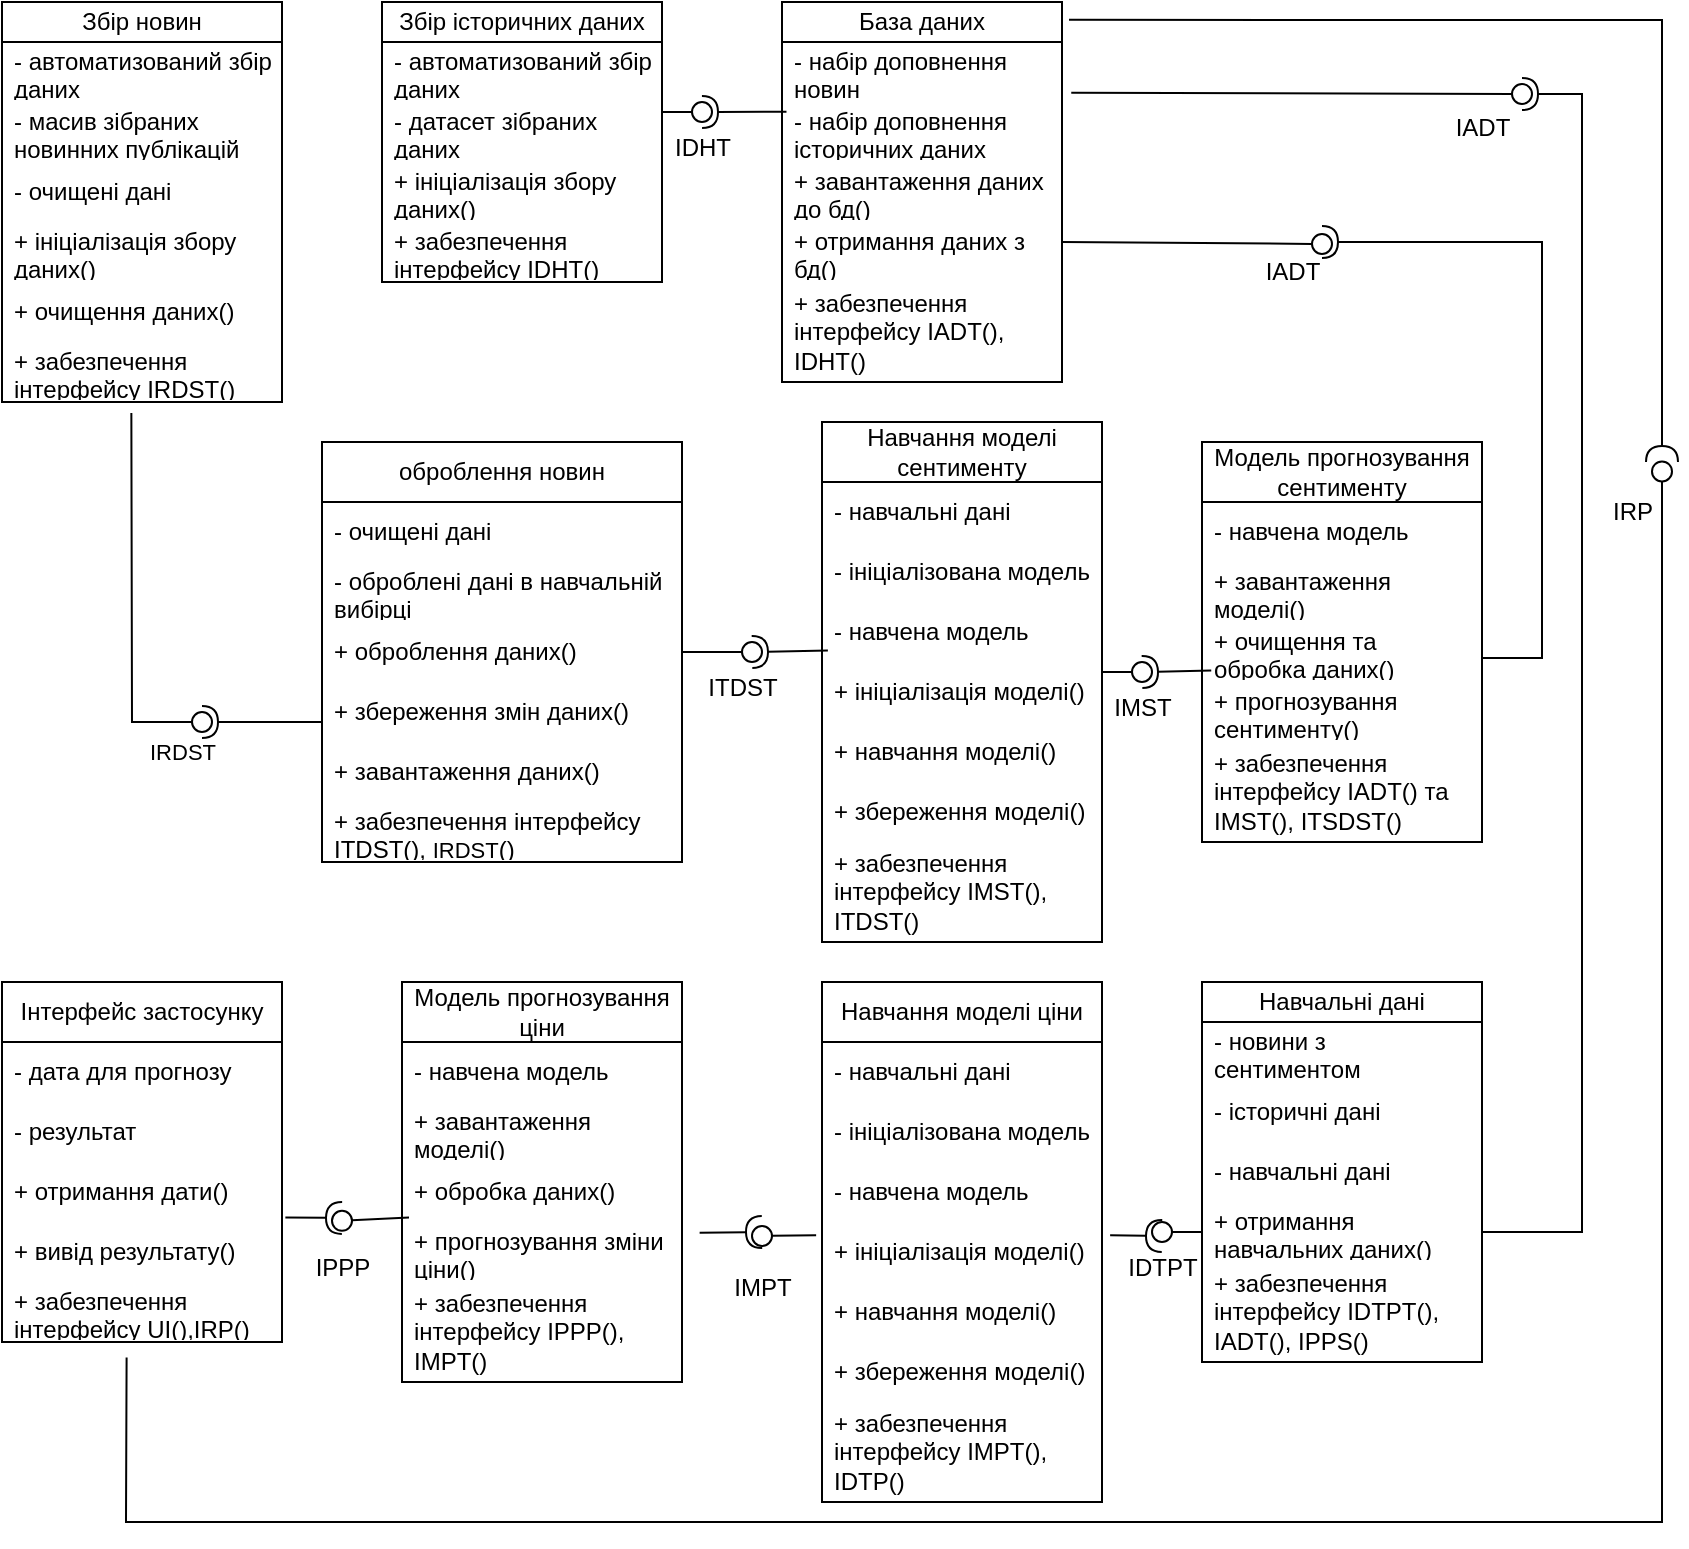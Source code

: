<mxfile version="24.4.4" type="github">
  <diagram name="Page-1" id="M6WX8ptpPhpakJDy2QEp">
    <mxGraphModel dx="1977" dy="740" grid="1" gridSize="10" guides="1" tooltips="1" connect="1" arrows="1" fold="1" page="1" pageScale="1" pageWidth="850" pageHeight="1100" math="0" shadow="0">
      <root>
        <mxCell id="0" />
        <mxCell id="1" parent="0" />
        <mxCell id="2dCvmDyXezsV4eDbVFPW-2" value="Збір новин" style="swimlane;fontStyle=0;childLayout=stackLayout;horizontal=1;startSize=20;horizontalStack=0;resizeParent=1;resizeParentMax=0;resizeLast=0;collapsible=1;marginBottom=0;whiteSpace=wrap;html=1;" parent="1" vertex="1">
          <mxGeometry x="-110" y="240" width="140" height="200" as="geometry">
            <mxRectangle x="60" y="530" width="100" height="30" as="alternateBounds" />
          </mxGeometry>
        </mxCell>
        <mxCell id="2dCvmDyXezsV4eDbVFPW-3" value="- автоматизований збір даних" style="text;strokeColor=none;fillColor=none;align=left;verticalAlign=middle;spacingLeft=4;spacingRight=4;overflow=hidden;points=[[0,0.5],[1,0.5]];portConstraint=eastwest;rotatable=0;whiteSpace=wrap;html=1;" parent="2dCvmDyXezsV4eDbVFPW-2" vertex="1">
          <mxGeometry y="20" width="140" height="30" as="geometry" />
        </mxCell>
        <mxCell id="2dCvmDyXezsV4eDbVFPW-4" value="- масив зібраних новинних публікацій" style="text;strokeColor=none;fillColor=none;align=left;verticalAlign=middle;spacingLeft=4;spacingRight=4;overflow=hidden;points=[[0,0.5],[1,0.5]];portConstraint=eastwest;rotatable=0;whiteSpace=wrap;html=1;" parent="2dCvmDyXezsV4eDbVFPW-2" vertex="1">
          <mxGeometry y="50" width="140" height="30" as="geometry" />
        </mxCell>
        <mxCell id="2dCvmDyXezsV4eDbVFPW-83" value="- очищені дані" style="text;strokeColor=none;fillColor=none;align=left;verticalAlign=middle;spacingLeft=4;spacingRight=4;overflow=hidden;points=[[0,0.5],[1,0.5]];portConstraint=eastwest;rotatable=0;whiteSpace=wrap;html=1;" parent="2dCvmDyXezsV4eDbVFPW-2" vertex="1">
          <mxGeometry y="80" width="140" height="30" as="geometry" />
        </mxCell>
        <mxCell id="2dCvmDyXezsV4eDbVFPW-14" value="+ ініціалізація збору даних()" style="text;strokeColor=none;fillColor=none;align=left;verticalAlign=middle;spacingLeft=4;spacingRight=4;overflow=hidden;points=[[0,0.5],[1,0.5]];portConstraint=eastwest;rotatable=0;whiteSpace=wrap;html=1;" parent="2dCvmDyXezsV4eDbVFPW-2" vertex="1">
          <mxGeometry y="110" width="140" height="30" as="geometry" />
        </mxCell>
        <mxCell id="2dCvmDyXezsV4eDbVFPW-84" value="+ очищення даних()" style="text;strokeColor=none;fillColor=none;align=left;verticalAlign=middle;spacingLeft=4;spacingRight=4;overflow=hidden;points=[[0,0.5],[1,0.5]];portConstraint=eastwest;rotatable=0;whiteSpace=wrap;html=1;" parent="2dCvmDyXezsV4eDbVFPW-2" vertex="1">
          <mxGeometry y="140" width="140" height="30" as="geometry" />
        </mxCell>
        <mxCell id="2dCvmDyXezsV4eDbVFPW-5" value="+ забезпечення інтерфейсу IRDST()" style="text;strokeColor=none;fillColor=none;align=left;verticalAlign=middle;spacingLeft=4;spacingRight=4;overflow=hidden;points=[[0,0.5],[1,0.5]];portConstraint=eastwest;rotatable=0;whiteSpace=wrap;html=1;" parent="2dCvmDyXezsV4eDbVFPW-2" vertex="1">
          <mxGeometry y="170" width="140" height="30" as="geometry" />
        </mxCell>
        <mxCell id="2dCvmDyXezsV4eDbVFPW-15" value="оброблення новин" style="swimlane;fontStyle=0;childLayout=stackLayout;horizontal=1;startSize=30;horizontalStack=0;resizeParent=1;resizeParentMax=0;resizeLast=0;collapsible=1;marginBottom=0;whiteSpace=wrap;html=1;" parent="1" vertex="1">
          <mxGeometry x="50" y="460" width="180" height="210" as="geometry">
            <mxRectangle x="60" y="530" width="100" height="30" as="alternateBounds" />
          </mxGeometry>
        </mxCell>
        <mxCell id="2dCvmDyXezsV4eDbVFPW-17" value="- очищені дані" style="text;strokeColor=none;fillColor=none;align=left;verticalAlign=middle;spacingLeft=4;spacingRight=4;overflow=hidden;points=[[0,0.5],[1,0.5]];portConstraint=eastwest;rotatable=0;whiteSpace=wrap;html=1;" parent="2dCvmDyXezsV4eDbVFPW-15" vertex="1">
          <mxGeometry y="30" width="180" height="30" as="geometry" />
        </mxCell>
        <mxCell id="2dCvmDyXezsV4eDbVFPW-29" value="- оброблені дані в навчальній вибірці" style="text;strokeColor=none;fillColor=none;align=left;verticalAlign=middle;spacingLeft=4;spacingRight=4;overflow=hidden;points=[[0,0.5],[1,0.5]];portConstraint=eastwest;rotatable=0;whiteSpace=wrap;html=1;" parent="2dCvmDyXezsV4eDbVFPW-15" vertex="1">
          <mxGeometry y="60" width="180" height="30" as="geometry" />
        </mxCell>
        <mxCell id="2dCvmDyXezsV4eDbVFPW-30" value="+ оброблення даних()" style="text;strokeColor=none;fillColor=none;align=left;verticalAlign=middle;spacingLeft=4;spacingRight=4;overflow=hidden;points=[[0,0.5],[1,0.5]];portConstraint=eastwest;rotatable=0;whiteSpace=wrap;html=1;" parent="2dCvmDyXezsV4eDbVFPW-15" vertex="1">
          <mxGeometry y="90" width="180" height="30" as="geometry" />
        </mxCell>
        <mxCell id="2dCvmDyXezsV4eDbVFPW-20" value="+ збереження змін даних()" style="text;strokeColor=none;fillColor=none;align=left;verticalAlign=middle;spacingLeft=4;spacingRight=4;overflow=hidden;points=[[0,0.5],[1,0.5]];portConstraint=eastwest;rotatable=0;whiteSpace=wrap;html=1;" parent="2dCvmDyXezsV4eDbVFPW-15" vertex="1">
          <mxGeometry y="120" width="180" height="30" as="geometry" />
        </mxCell>
        <mxCell id="2dCvmDyXezsV4eDbVFPW-19" value="+ завантаження даних()" style="text;strokeColor=none;fillColor=none;align=left;verticalAlign=middle;spacingLeft=4;spacingRight=4;overflow=hidden;points=[[0,0.5],[1,0.5]];portConstraint=eastwest;rotatable=0;whiteSpace=wrap;html=1;" parent="2dCvmDyXezsV4eDbVFPW-15" vertex="1">
          <mxGeometry y="150" width="180" height="30" as="geometry" />
        </mxCell>
        <mxCell id="2dCvmDyXezsV4eDbVFPW-21" value="+ забезпечення інтерфейсу ITDST(),&amp;nbsp;&lt;span style=&quot;font-size: 11px; text-align: center; text-wrap: nowrap; background-color: rgb(255, 255, 255);&quot;&gt;IRDST&lt;/span&gt;()" style="text;strokeColor=none;fillColor=none;align=left;verticalAlign=middle;spacingLeft=4;spacingRight=4;overflow=hidden;points=[[0,0.5],[1,0.5]];portConstraint=eastwest;rotatable=0;whiteSpace=wrap;html=1;" parent="2dCvmDyXezsV4eDbVFPW-15" vertex="1">
          <mxGeometry y="180" width="180" height="30" as="geometry" />
        </mxCell>
        <mxCell id="2dCvmDyXezsV4eDbVFPW-22" value="Навчання моделі сентименту" style="swimlane;fontStyle=0;childLayout=stackLayout;horizontal=1;startSize=30;horizontalStack=0;resizeParent=1;resizeParentMax=0;resizeLast=0;collapsible=1;marginBottom=0;whiteSpace=wrap;html=1;" parent="1" vertex="1">
          <mxGeometry x="300" y="450" width="140" height="260" as="geometry">
            <mxRectangle x="60" y="530" width="100" height="30" as="alternateBounds" />
          </mxGeometry>
        </mxCell>
        <mxCell id="2dCvmDyXezsV4eDbVFPW-31" value="- навчальні дані" style="text;strokeColor=none;fillColor=none;align=left;verticalAlign=middle;spacingLeft=4;spacingRight=4;overflow=hidden;points=[[0,0.5],[1,0.5]];portConstraint=eastwest;rotatable=0;whiteSpace=wrap;html=1;" parent="2dCvmDyXezsV4eDbVFPW-22" vertex="1">
          <mxGeometry y="30" width="140" height="30" as="geometry" />
        </mxCell>
        <mxCell id="2dCvmDyXezsV4eDbVFPW-23" value="- ініціалізована модель" style="text;strokeColor=none;fillColor=none;align=left;verticalAlign=middle;spacingLeft=4;spacingRight=4;overflow=hidden;points=[[0,0.5],[1,0.5]];portConstraint=eastwest;rotatable=0;whiteSpace=wrap;html=1;" parent="2dCvmDyXezsV4eDbVFPW-22" vertex="1">
          <mxGeometry y="60" width="140" height="30" as="geometry" />
        </mxCell>
        <mxCell id="2dCvmDyXezsV4eDbVFPW-24" value="- навчена модель" style="text;strokeColor=none;fillColor=none;align=left;verticalAlign=middle;spacingLeft=4;spacingRight=4;overflow=hidden;points=[[0,0.5],[1,0.5]];portConstraint=eastwest;rotatable=0;whiteSpace=wrap;html=1;" parent="2dCvmDyXezsV4eDbVFPW-22" vertex="1">
          <mxGeometry y="90" width="140" height="30" as="geometry" />
        </mxCell>
        <mxCell id="2dCvmDyXezsV4eDbVFPW-25" value="+ ініціалізація моделі()" style="text;strokeColor=none;fillColor=none;align=left;verticalAlign=middle;spacingLeft=4;spacingRight=4;overflow=hidden;points=[[0,0.5],[1,0.5]];portConstraint=eastwest;rotatable=0;whiteSpace=wrap;html=1;" parent="2dCvmDyXezsV4eDbVFPW-22" vertex="1">
          <mxGeometry y="120" width="140" height="30" as="geometry" />
        </mxCell>
        <mxCell id="2dCvmDyXezsV4eDbVFPW-26" value="+ навчання моделі()" style="text;strokeColor=none;fillColor=none;align=left;verticalAlign=middle;spacingLeft=4;spacingRight=4;overflow=hidden;points=[[0,0.5],[1,0.5]];portConstraint=eastwest;rotatable=0;whiteSpace=wrap;html=1;" parent="2dCvmDyXezsV4eDbVFPW-22" vertex="1">
          <mxGeometry y="150" width="140" height="30" as="geometry" />
        </mxCell>
        <mxCell id="2dCvmDyXezsV4eDbVFPW-27" value="+ збереження моделі()" style="text;strokeColor=none;fillColor=none;align=left;verticalAlign=middle;spacingLeft=4;spacingRight=4;overflow=hidden;points=[[0,0.5],[1,0.5]];portConstraint=eastwest;rotatable=0;whiteSpace=wrap;html=1;" parent="2dCvmDyXezsV4eDbVFPW-22" vertex="1">
          <mxGeometry y="180" width="140" height="30" as="geometry" />
        </mxCell>
        <mxCell id="2dCvmDyXezsV4eDbVFPW-28" value="+ забезпечення інтерфейсу IMST(), ITDST()" style="text;strokeColor=none;fillColor=none;align=left;verticalAlign=middle;spacingLeft=4;spacingRight=4;overflow=hidden;points=[[0,0.5],[1,0.5]];portConstraint=eastwest;rotatable=0;whiteSpace=wrap;html=1;" parent="2dCvmDyXezsV4eDbVFPW-22" vertex="1">
          <mxGeometry y="210" width="140" height="50" as="geometry" />
        </mxCell>
        <mxCell id="2dCvmDyXezsV4eDbVFPW-32" value="Модель прогнозування сентименту" style="swimlane;fontStyle=0;childLayout=stackLayout;horizontal=1;startSize=30;horizontalStack=0;resizeParent=1;resizeParentMax=0;resizeLast=0;collapsible=1;marginBottom=0;whiteSpace=wrap;html=1;" parent="1" vertex="1">
          <mxGeometry x="490" y="460" width="140" height="200" as="geometry">
            <mxRectangle x="60" y="530" width="100" height="30" as="alternateBounds" />
          </mxGeometry>
        </mxCell>
        <mxCell id="2dCvmDyXezsV4eDbVFPW-33" value="- навчена модель" style="text;strokeColor=none;fillColor=none;align=left;verticalAlign=middle;spacingLeft=4;spacingRight=4;overflow=hidden;points=[[0,0.5],[1,0.5]];portConstraint=eastwest;rotatable=0;whiteSpace=wrap;html=1;" parent="2dCvmDyXezsV4eDbVFPW-32" vertex="1">
          <mxGeometry y="30" width="140" height="30" as="geometry" />
        </mxCell>
        <mxCell id="2dCvmDyXezsV4eDbVFPW-36" value="+ завантаження моделі()" style="text;strokeColor=none;fillColor=none;align=left;verticalAlign=middle;spacingLeft=4;spacingRight=4;overflow=hidden;points=[[0,0.5],[1,0.5]];portConstraint=eastwest;rotatable=0;whiteSpace=wrap;html=1;" parent="2dCvmDyXezsV4eDbVFPW-32" vertex="1">
          <mxGeometry y="60" width="140" height="30" as="geometry" />
        </mxCell>
        <mxCell id="2dCvmDyXezsV4eDbVFPW-37" value="+ очищення та обробка даних()" style="text;strokeColor=none;fillColor=none;align=left;verticalAlign=middle;spacingLeft=4;spacingRight=4;overflow=hidden;points=[[0,0.5],[1,0.5]];portConstraint=eastwest;rotatable=0;whiteSpace=wrap;html=1;" parent="2dCvmDyXezsV4eDbVFPW-32" vertex="1">
          <mxGeometry y="90" width="140" height="30" as="geometry" />
        </mxCell>
        <mxCell id="2dCvmDyXezsV4eDbVFPW-38" value="+ прогнозування сентименту()" style="text;strokeColor=none;fillColor=none;align=left;verticalAlign=middle;spacingLeft=4;spacingRight=4;overflow=hidden;points=[[0,0.5],[1,0.5]];portConstraint=eastwest;rotatable=0;whiteSpace=wrap;html=1;" parent="2dCvmDyXezsV4eDbVFPW-32" vertex="1">
          <mxGeometry y="120" width="140" height="30" as="geometry" />
        </mxCell>
        <mxCell id="2dCvmDyXezsV4eDbVFPW-39" value="+ забезпечення інтерфейсу IADT() та IMST(), ITSDST()" style="text;strokeColor=none;fillColor=none;align=left;verticalAlign=middle;spacingLeft=4;spacingRight=4;overflow=hidden;points=[[0,0.5],[1,0.5]];portConstraint=eastwest;rotatable=0;whiteSpace=wrap;html=1;" parent="2dCvmDyXezsV4eDbVFPW-32" vertex="1">
          <mxGeometry y="150" width="140" height="50" as="geometry" />
        </mxCell>
        <mxCell id="2dCvmDyXezsV4eDbVFPW-40" value="Збір історичних даних" style="swimlane;fontStyle=0;childLayout=stackLayout;horizontal=1;startSize=20;horizontalStack=0;resizeParent=1;resizeParentMax=0;resizeLast=0;collapsible=1;marginBottom=0;whiteSpace=wrap;html=1;" parent="1" vertex="1">
          <mxGeometry x="80" y="240" width="140" height="140" as="geometry">
            <mxRectangle x="60" y="530" width="100" height="30" as="alternateBounds" />
          </mxGeometry>
        </mxCell>
        <mxCell id="2dCvmDyXezsV4eDbVFPW-41" value="- автоматизований збір даних" style="text;strokeColor=none;fillColor=none;align=left;verticalAlign=middle;spacingLeft=4;spacingRight=4;overflow=hidden;points=[[0,0.5],[1,0.5]];portConstraint=eastwest;rotatable=0;whiteSpace=wrap;html=1;" parent="2dCvmDyXezsV4eDbVFPW-40" vertex="1">
          <mxGeometry y="20" width="140" height="30" as="geometry" />
        </mxCell>
        <mxCell id="2dCvmDyXezsV4eDbVFPW-42" value="- датасет зібраних даних" style="text;strokeColor=none;fillColor=none;align=left;verticalAlign=middle;spacingLeft=4;spacingRight=4;overflow=hidden;points=[[0,0.5],[1,0.5]];portConstraint=eastwest;rotatable=0;whiteSpace=wrap;html=1;" parent="2dCvmDyXezsV4eDbVFPW-40" vertex="1">
          <mxGeometry y="50" width="140" height="30" as="geometry" />
        </mxCell>
        <mxCell id="2dCvmDyXezsV4eDbVFPW-43" value="+ ініціалізація збору даних()" style="text;strokeColor=none;fillColor=none;align=left;verticalAlign=middle;spacingLeft=4;spacingRight=4;overflow=hidden;points=[[0,0.5],[1,0.5]];portConstraint=eastwest;rotatable=0;whiteSpace=wrap;html=1;" parent="2dCvmDyXezsV4eDbVFPW-40" vertex="1">
          <mxGeometry y="80" width="140" height="30" as="geometry" />
        </mxCell>
        <mxCell id="2dCvmDyXezsV4eDbVFPW-44" value="+ забезпечення інтерфейсу IDHT()" style="text;strokeColor=none;fillColor=none;align=left;verticalAlign=middle;spacingLeft=4;spacingRight=4;overflow=hidden;points=[[0,0.5],[1,0.5]];portConstraint=eastwest;rotatable=0;whiteSpace=wrap;html=1;" parent="2dCvmDyXezsV4eDbVFPW-40" vertex="1">
          <mxGeometry y="110" width="140" height="30" as="geometry" />
        </mxCell>
        <mxCell id="2dCvmDyXezsV4eDbVFPW-46" value="База даних" style="swimlane;fontStyle=0;childLayout=stackLayout;horizontal=1;startSize=20;horizontalStack=0;resizeParent=1;resizeParentMax=0;resizeLast=0;collapsible=1;marginBottom=0;whiteSpace=wrap;html=1;" parent="1" vertex="1">
          <mxGeometry x="280" y="240" width="140" height="190" as="geometry">
            <mxRectangle x="60" y="530" width="100" height="30" as="alternateBounds" />
          </mxGeometry>
        </mxCell>
        <mxCell id="2dCvmDyXezsV4eDbVFPW-47" value="- набір доповнення новин" style="text;strokeColor=none;fillColor=none;align=left;verticalAlign=middle;spacingLeft=4;spacingRight=4;overflow=hidden;points=[[0,0.5],[1,0.5]];portConstraint=eastwest;rotatable=0;whiteSpace=wrap;html=1;" parent="2dCvmDyXezsV4eDbVFPW-46" vertex="1">
          <mxGeometry y="20" width="140" height="30" as="geometry" />
        </mxCell>
        <mxCell id="2dCvmDyXezsV4eDbVFPW-48" value="- набір доповнення історичних даних" style="text;strokeColor=none;fillColor=none;align=left;verticalAlign=middle;spacingLeft=4;spacingRight=4;overflow=hidden;points=[[0,0.5],[1,0.5]];portConstraint=eastwest;rotatable=0;whiteSpace=wrap;html=1;" parent="2dCvmDyXezsV4eDbVFPW-46" vertex="1">
          <mxGeometry y="50" width="140" height="30" as="geometry" />
        </mxCell>
        <mxCell id="2dCvmDyXezsV4eDbVFPW-49" value="+ завантаження даних до бд()" style="text;strokeColor=none;fillColor=none;align=left;verticalAlign=middle;spacingLeft=4;spacingRight=4;overflow=hidden;points=[[0,0.5],[1,0.5]];portConstraint=eastwest;rotatable=0;whiteSpace=wrap;html=1;" parent="2dCvmDyXezsV4eDbVFPW-46" vertex="1">
          <mxGeometry y="80" width="140" height="30" as="geometry" />
        </mxCell>
        <mxCell id="2dCvmDyXezsV4eDbVFPW-51" value="+ отримання даних з бд()" style="text;strokeColor=none;fillColor=none;align=left;verticalAlign=middle;spacingLeft=4;spacingRight=4;overflow=hidden;points=[[0,0.5],[1,0.5]];portConstraint=eastwest;rotatable=0;whiteSpace=wrap;html=1;" parent="2dCvmDyXezsV4eDbVFPW-46" vertex="1">
          <mxGeometry y="110" width="140" height="30" as="geometry" />
        </mxCell>
        <mxCell id="2dCvmDyXezsV4eDbVFPW-50" value="+ забезпечення інтерфейсу IADT(), IDHT()" style="text;strokeColor=none;fillColor=none;align=left;verticalAlign=middle;spacingLeft=4;spacingRight=4;overflow=hidden;points=[[0,0.5],[1,0.5]];portConstraint=eastwest;rotatable=0;whiteSpace=wrap;html=1;" parent="2dCvmDyXezsV4eDbVFPW-46" vertex="1">
          <mxGeometry y="140" width="140" height="50" as="geometry" />
        </mxCell>
        <mxCell id="2dCvmDyXezsV4eDbVFPW-52" value="Навчальні дані" style="swimlane;fontStyle=0;childLayout=stackLayout;horizontal=1;startSize=20;horizontalStack=0;resizeParent=1;resizeParentMax=0;resizeLast=0;collapsible=1;marginBottom=0;whiteSpace=wrap;html=1;" parent="1" vertex="1">
          <mxGeometry x="490" y="730" width="140" height="190" as="geometry">
            <mxRectangle x="60" y="530" width="100" height="30" as="alternateBounds" />
          </mxGeometry>
        </mxCell>
        <mxCell id="2dCvmDyXezsV4eDbVFPW-53" value="- новини з сентиментом" style="text;strokeColor=none;fillColor=none;align=left;verticalAlign=middle;spacingLeft=4;spacingRight=4;overflow=hidden;points=[[0,0.5],[1,0.5]];portConstraint=eastwest;rotatable=0;whiteSpace=wrap;html=1;" parent="2dCvmDyXezsV4eDbVFPW-52" vertex="1">
          <mxGeometry y="20" width="140" height="30" as="geometry" />
        </mxCell>
        <mxCell id="2dCvmDyXezsV4eDbVFPW-54" value="- історичні дані" style="text;strokeColor=none;fillColor=none;align=left;verticalAlign=middle;spacingLeft=4;spacingRight=4;overflow=hidden;points=[[0,0.5],[1,0.5]];portConstraint=eastwest;rotatable=0;whiteSpace=wrap;html=1;" parent="2dCvmDyXezsV4eDbVFPW-52" vertex="1">
          <mxGeometry y="50" width="140" height="30" as="geometry" />
        </mxCell>
        <mxCell id="2dCvmDyXezsV4eDbVFPW-58" value="- навчальні дані" style="text;strokeColor=none;fillColor=none;align=left;verticalAlign=middle;spacingLeft=4;spacingRight=4;overflow=hidden;points=[[0,0.5],[1,0.5]];portConstraint=eastwest;rotatable=0;whiteSpace=wrap;html=1;" parent="2dCvmDyXezsV4eDbVFPW-52" vertex="1">
          <mxGeometry y="80" width="140" height="30" as="geometry" />
        </mxCell>
        <mxCell id="2dCvmDyXezsV4eDbVFPW-55" value="+ отримання навчальних даних()" style="text;strokeColor=none;fillColor=none;align=left;verticalAlign=middle;spacingLeft=4;spacingRight=4;overflow=hidden;points=[[0,0.5],[1,0.5]];portConstraint=eastwest;rotatable=0;whiteSpace=wrap;html=1;" parent="2dCvmDyXezsV4eDbVFPW-52" vertex="1">
          <mxGeometry y="110" width="140" height="30" as="geometry" />
        </mxCell>
        <mxCell id="2dCvmDyXezsV4eDbVFPW-57" value="+ забезпечення інтерфейсу IDTPT(), IADT(), IPPS()" style="text;strokeColor=none;fillColor=none;align=left;verticalAlign=middle;spacingLeft=4;spacingRight=4;overflow=hidden;points=[[0,0.5],[1,0.5]];portConstraint=eastwest;rotatable=0;whiteSpace=wrap;html=1;" parent="2dCvmDyXezsV4eDbVFPW-52" vertex="1">
          <mxGeometry y="140" width="140" height="50" as="geometry" />
        </mxCell>
        <mxCell id="2dCvmDyXezsV4eDbVFPW-59" value="Навчання моделі ціни" style="swimlane;fontStyle=0;childLayout=stackLayout;horizontal=1;startSize=30;horizontalStack=0;resizeParent=1;resizeParentMax=0;resizeLast=0;collapsible=1;marginBottom=0;whiteSpace=wrap;html=1;" parent="1" vertex="1">
          <mxGeometry x="300" y="730" width="140" height="260" as="geometry">
            <mxRectangle x="60" y="530" width="100" height="30" as="alternateBounds" />
          </mxGeometry>
        </mxCell>
        <mxCell id="2dCvmDyXezsV4eDbVFPW-60" value="- навчальні дані" style="text;strokeColor=none;fillColor=none;align=left;verticalAlign=middle;spacingLeft=4;spacingRight=4;overflow=hidden;points=[[0,0.5],[1,0.5]];portConstraint=eastwest;rotatable=0;whiteSpace=wrap;html=1;" parent="2dCvmDyXezsV4eDbVFPW-59" vertex="1">
          <mxGeometry y="30" width="140" height="30" as="geometry" />
        </mxCell>
        <mxCell id="2dCvmDyXezsV4eDbVFPW-61" value="- ініціалізована модель" style="text;strokeColor=none;fillColor=none;align=left;verticalAlign=middle;spacingLeft=4;spacingRight=4;overflow=hidden;points=[[0,0.5],[1,0.5]];portConstraint=eastwest;rotatable=0;whiteSpace=wrap;html=1;" parent="2dCvmDyXezsV4eDbVFPW-59" vertex="1">
          <mxGeometry y="60" width="140" height="30" as="geometry" />
        </mxCell>
        <mxCell id="2dCvmDyXezsV4eDbVFPW-62" value="- навчена модель" style="text;strokeColor=none;fillColor=none;align=left;verticalAlign=middle;spacingLeft=4;spacingRight=4;overflow=hidden;points=[[0,0.5],[1,0.5]];portConstraint=eastwest;rotatable=0;whiteSpace=wrap;html=1;" parent="2dCvmDyXezsV4eDbVFPW-59" vertex="1">
          <mxGeometry y="90" width="140" height="30" as="geometry" />
        </mxCell>
        <mxCell id="2dCvmDyXezsV4eDbVFPW-63" value="+ ініціалізація моделі()" style="text;strokeColor=none;fillColor=none;align=left;verticalAlign=middle;spacingLeft=4;spacingRight=4;overflow=hidden;points=[[0,0.5],[1,0.5]];portConstraint=eastwest;rotatable=0;whiteSpace=wrap;html=1;" parent="2dCvmDyXezsV4eDbVFPW-59" vertex="1">
          <mxGeometry y="120" width="140" height="30" as="geometry" />
        </mxCell>
        <mxCell id="2dCvmDyXezsV4eDbVFPW-64" value="+ навчання моделі()" style="text;strokeColor=none;fillColor=none;align=left;verticalAlign=middle;spacingLeft=4;spacingRight=4;overflow=hidden;points=[[0,0.5],[1,0.5]];portConstraint=eastwest;rotatable=0;whiteSpace=wrap;html=1;" parent="2dCvmDyXezsV4eDbVFPW-59" vertex="1">
          <mxGeometry y="150" width="140" height="30" as="geometry" />
        </mxCell>
        <mxCell id="2dCvmDyXezsV4eDbVFPW-65" value="+ збереження моделі()" style="text;strokeColor=none;fillColor=none;align=left;verticalAlign=middle;spacingLeft=4;spacingRight=4;overflow=hidden;points=[[0,0.5],[1,0.5]];portConstraint=eastwest;rotatable=0;whiteSpace=wrap;html=1;" parent="2dCvmDyXezsV4eDbVFPW-59" vertex="1">
          <mxGeometry y="180" width="140" height="30" as="geometry" />
        </mxCell>
        <mxCell id="2dCvmDyXezsV4eDbVFPW-66" value="+ забезпечення інтерфейсу IMPT(), IDTP()" style="text;strokeColor=none;fillColor=none;align=left;verticalAlign=middle;spacingLeft=4;spacingRight=4;overflow=hidden;points=[[0,0.5],[1,0.5]];portConstraint=eastwest;rotatable=0;whiteSpace=wrap;html=1;" parent="2dCvmDyXezsV4eDbVFPW-59" vertex="1">
          <mxGeometry y="210" width="140" height="50" as="geometry" />
        </mxCell>
        <mxCell id="2dCvmDyXezsV4eDbVFPW-67" value="Модель прогнозування ціни" style="swimlane;fontStyle=0;childLayout=stackLayout;horizontal=1;startSize=30;horizontalStack=0;resizeParent=1;resizeParentMax=0;resizeLast=0;collapsible=1;marginBottom=0;whiteSpace=wrap;html=1;" parent="1" vertex="1">
          <mxGeometry x="90" y="730" width="140" height="200" as="geometry">
            <mxRectangle x="60" y="530" width="100" height="30" as="alternateBounds" />
          </mxGeometry>
        </mxCell>
        <mxCell id="2dCvmDyXezsV4eDbVFPW-68" value="- навчена модель" style="text;strokeColor=none;fillColor=none;align=left;verticalAlign=middle;spacingLeft=4;spacingRight=4;overflow=hidden;points=[[0,0.5],[1,0.5]];portConstraint=eastwest;rotatable=0;whiteSpace=wrap;html=1;" parent="2dCvmDyXezsV4eDbVFPW-67" vertex="1">
          <mxGeometry y="30" width="140" height="30" as="geometry" />
        </mxCell>
        <mxCell id="2dCvmDyXezsV4eDbVFPW-71" value="+ завантаження моделі()" style="text;strokeColor=none;fillColor=none;align=left;verticalAlign=middle;spacingLeft=4;spacingRight=4;overflow=hidden;points=[[0,0.5],[1,0.5]];portConstraint=eastwest;rotatable=0;whiteSpace=wrap;html=1;" parent="2dCvmDyXezsV4eDbVFPW-67" vertex="1">
          <mxGeometry y="60" width="140" height="30" as="geometry" />
        </mxCell>
        <mxCell id="2dCvmDyXezsV4eDbVFPW-72" value="+ обробка даних()" style="text;strokeColor=none;fillColor=none;align=left;verticalAlign=middle;spacingLeft=4;spacingRight=4;overflow=hidden;points=[[0,0.5],[1,0.5]];portConstraint=eastwest;rotatable=0;whiteSpace=wrap;html=1;" parent="2dCvmDyXezsV4eDbVFPW-67" vertex="1">
          <mxGeometry y="90" width="140" height="30" as="geometry" />
        </mxCell>
        <mxCell id="2dCvmDyXezsV4eDbVFPW-73" value="+ прогнозування зміни ціни()" style="text;strokeColor=none;fillColor=none;align=left;verticalAlign=middle;spacingLeft=4;spacingRight=4;overflow=hidden;points=[[0,0.5],[1,0.5]];portConstraint=eastwest;rotatable=0;whiteSpace=wrap;html=1;" parent="2dCvmDyXezsV4eDbVFPW-67" vertex="1">
          <mxGeometry y="120" width="140" height="30" as="geometry" />
        </mxCell>
        <mxCell id="2dCvmDyXezsV4eDbVFPW-74" value="+ забезпечення інтерфейсу IPPP(), IMPT()" style="text;strokeColor=none;fillColor=none;align=left;verticalAlign=middle;spacingLeft=4;spacingRight=4;overflow=hidden;points=[[0,0.5],[1,0.5]];portConstraint=eastwest;rotatable=0;whiteSpace=wrap;html=1;" parent="2dCvmDyXezsV4eDbVFPW-67" vertex="1">
          <mxGeometry y="150" width="140" height="50" as="geometry" />
        </mxCell>
        <mxCell id="2dCvmDyXezsV4eDbVFPW-75" value="Інтерфейс застосунку" style="swimlane;fontStyle=0;childLayout=stackLayout;horizontal=1;startSize=30;horizontalStack=0;resizeParent=1;resizeParentMax=0;resizeLast=0;collapsible=1;marginBottom=0;whiteSpace=wrap;html=1;" parent="1" vertex="1">
          <mxGeometry x="-110" y="730" width="140" height="180" as="geometry">
            <mxRectangle x="60" y="530" width="100" height="30" as="alternateBounds" />
          </mxGeometry>
        </mxCell>
        <mxCell id="2dCvmDyXezsV4eDbVFPW-76" value="- дата для прогнозу" style="text;strokeColor=none;fillColor=none;align=left;verticalAlign=middle;spacingLeft=4;spacingRight=4;overflow=hidden;points=[[0,0.5],[1,0.5]];portConstraint=eastwest;rotatable=0;whiteSpace=wrap;html=1;" parent="2dCvmDyXezsV4eDbVFPW-75" vertex="1">
          <mxGeometry y="30" width="140" height="30" as="geometry" />
        </mxCell>
        <mxCell id="2dCvmDyXezsV4eDbVFPW-77" value="- результат" style="text;strokeColor=none;fillColor=none;align=left;verticalAlign=middle;spacingLeft=4;spacingRight=4;overflow=hidden;points=[[0,0.5],[1,0.5]];portConstraint=eastwest;rotatable=0;whiteSpace=wrap;html=1;" parent="2dCvmDyXezsV4eDbVFPW-75" vertex="1">
          <mxGeometry y="60" width="140" height="30" as="geometry" />
        </mxCell>
        <mxCell id="2dCvmDyXezsV4eDbVFPW-79" value="+ отримання дати()" style="text;strokeColor=none;fillColor=none;align=left;verticalAlign=middle;spacingLeft=4;spacingRight=4;overflow=hidden;points=[[0,0.5],[1,0.5]];portConstraint=eastwest;rotatable=0;whiteSpace=wrap;html=1;" parent="2dCvmDyXezsV4eDbVFPW-75" vertex="1">
          <mxGeometry y="90" width="140" height="30" as="geometry" />
        </mxCell>
        <mxCell id="2dCvmDyXezsV4eDbVFPW-80" value="+ вивід результату()" style="text;strokeColor=none;fillColor=none;align=left;verticalAlign=middle;spacingLeft=4;spacingRight=4;overflow=hidden;points=[[0,0.5],[1,0.5]];portConstraint=eastwest;rotatable=0;whiteSpace=wrap;html=1;" parent="2dCvmDyXezsV4eDbVFPW-75" vertex="1">
          <mxGeometry y="120" width="140" height="30" as="geometry" />
        </mxCell>
        <mxCell id="2dCvmDyXezsV4eDbVFPW-82" value="+ забезпечення інтерфейсу UI(),IRP()" style="text;strokeColor=none;fillColor=none;align=left;verticalAlign=middle;spacingLeft=4;spacingRight=4;overflow=hidden;points=[[0,0.5],[1,0.5]];portConstraint=eastwest;rotatable=0;whiteSpace=wrap;html=1;" parent="2dCvmDyXezsV4eDbVFPW-75" vertex="1">
          <mxGeometry y="150" width="140" height="30" as="geometry" />
        </mxCell>
        <mxCell id="2dCvmDyXezsV4eDbVFPW-94" value="" style="rounded=0;orthogonalLoop=1;jettySize=auto;html=1;endArrow=halfCircle;endFill=0;endSize=6;strokeWidth=1;sketch=0;exitX=-0.002;exitY=-0.333;exitDx=0;exitDy=0;exitPerimeter=0;" parent="1" source="2dCvmDyXezsV4eDbVFPW-19" edge="1">
          <mxGeometry relative="1" as="geometry">
            <mxPoint x="170" y="406" as="sourcePoint" />
            <mxPoint x="-10" y="600" as="targetPoint" />
          </mxGeometry>
        </mxCell>
        <mxCell id="2dCvmDyXezsV4eDbVFPW-95" value="" style="rounded=0;orthogonalLoop=1;jettySize=auto;html=1;endArrow=oval;endFill=0;sketch=0;sourcePerimeterSpacing=0;targetPerimeterSpacing=0;endSize=10;exitX=0.462;exitY=1.185;exitDx=0;exitDy=0;exitPerimeter=0;" parent="1" edge="1" source="2dCvmDyXezsV4eDbVFPW-5">
          <mxGeometry relative="1" as="geometry">
            <mxPoint x="40" y="406" as="sourcePoint" />
            <mxPoint x="-10" y="600" as="targetPoint" />
            <Array as="points">
              <mxPoint x="-45" y="600" />
            </Array>
          </mxGeometry>
        </mxCell>
        <mxCell id="2dCvmDyXezsV4eDbVFPW-135" value="IRDST" style="edgeLabel;html=1;align=center;verticalAlign=middle;resizable=0;points=[];" parent="2dCvmDyXezsV4eDbVFPW-95" vertex="1" connectable="0">
          <mxGeometry x="0.71" y="-10" relative="1" as="geometry">
            <mxPoint x="17" y="5" as="offset" />
          </mxGeometry>
        </mxCell>
        <mxCell id="2dCvmDyXezsV4eDbVFPW-96" value="" style="ellipse;whiteSpace=wrap;html=1;align=center;aspect=fixed;fillColor=none;strokeColor=none;resizable=0;perimeter=centerPerimeter;rotatable=0;allowArrows=0;points=[];outlineConnect=1;" parent="1" vertex="1">
          <mxGeometry x="145" y="401" width="10" height="10" as="geometry" />
        </mxCell>
        <mxCell id="2dCvmDyXezsV4eDbVFPW-106" value="" style="rounded=0;orthogonalLoop=1;jettySize=auto;html=1;endArrow=halfCircle;endFill=0;endSize=6;strokeWidth=1;sketch=0;exitX=0.016;exitY=0.161;exitDx=0;exitDy=0;exitPerimeter=0;" parent="1" source="2dCvmDyXezsV4eDbVFPW-48" target="2dCvmDyXezsV4eDbVFPW-108" edge="1">
          <mxGeometry relative="1" as="geometry">
            <mxPoint x="260" y="295" as="sourcePoint" />
          </mxGeometry>
        </mxCell>
        <mxCell id="2dCvmDyXezsV4eDbVFPW-107" value="" style="rounded=0;orthogonalLoop=1;jettySize=auto;html=1;endArrow=oval;endFill=0;sketch=0;sourcePerimeterSpacing=0;targetPerimeterSpacing=0;endSize=10;" parent="1" target="2dCvmDyXezsV4eDbVFPW-108" edge="1">
          <mxGeometry relative="1" as="geometry">
            <mxPoint x="220" y="295" as="sourcePoint" />
          </mxGeometry>
        </mxCell>
        <mxCell id="2dCvmDyXezsV4eDbVFPW-108" value="" style="ellipse;whiteSpace=wrap;html=1;align=center;aspect=fixed;fillColor=none;strokeColor=none;resizable=0;perimeter=centerPerimeter;rotatable=0;allowArrows=0;points=[];outlineConnect=1;" parent="1" vertex="1">
          <mxGeometry x="235" y="290" width="10" height="10" as="geometry" />
        </mxCell>
        <mxCell id="2dCvmDyXezsV4eDbVFPW-114" value="" style="ellipse;whiteSpace=wrap;html=1;align=center;aspect=fixed;fillColor=none;strokeColor=none;resizable=0;perimeter=centerPerimeter;rotatable=0;allowArrows=0;points=[];outlineConnect=1;" parent="1" vertex="1">
          <mxGeometry x="495" y="360" width="10" height="10" as="geometry" />
        </mxCell>
        <mxCell id="2dCvmDyXezsV4eDbVFPW-115" value="" style="rounded=0;orthogonalLoop=1;jettySize=auto;html=1;endArrow=halfCircle;endFill=0;endSize=6;strokeWidth=1;sketch=0;exitX=1;exitY=0.5;exitDx=0;exitDy=0;" parent="1" source="2dCvmDyXezsV4eDbVFPW-55" target="2dCvmDyXezsV4eDbVFPW-117" edge="1">
          <mxGeometry relative="1" as="geometry">
            <mxPoint x="680" y="870" as="sourcePoint" />
            <Array as="points">
              <mxPoint x="680" y="855" />
              <mxPoint x="680" y="286" />
            </Array>
          </mxGeometry>
        </mxCell>
        <mxCell id="2dCvmDyXezsV4eDbVFPW-116" value="" style="rounded=0;orthogonalLoop=1;jettySize=auto;html=1;endArrow=oval;endFill=0;sketch=0;sourcePerimeterSpacing=0;targetPerimeterSpacing=0;endSize=10;exitX=1.033;exitY=-0.153;exitDx=0;exitDy=0;exitPerimeter=0;" parent="1" source="2dCvmDyXezsV4eDbVFPW-48" target="2dCvmDyXezsV4eDbVFPW-117" edge="1">
          <mxGeometry relative="1" as="geometry">
            <mxPoint x="630" y="286" as="sourcePoint" />
          </mxGeometry>
        </mxCell>
        <mxCell id="2dCvmDyXezsV4eDbVFPW-117" value="" style="ellipse;whiteSpace=wrap;html=1;align=center;aspect=fixed;fillColor=none;strokeColor=none;resizable=0;perimeter=centerPerimeter;rotatable=0;allowArrows=0;points=[];outlineConnect=1;" parent="1" vertex="1">
          <mxGeometry x="645" y="281" width="10" height="10" as="geometry" />
        </mxCell>
        <mxCell id="2dCvmDyXezsV4eDbVFPW-120" value="" style="ellipse;whiteSpace=wrap;html=1;align=center;aspect=fixed;fillColor=none;strokeColor=none;resizable=0;perimeter=centerPerimeter;rotatable=0;allowArrows=0;points=[];outlineConnect=1;" parent="1" vertex="1">
          <mxGeometry x="235" y="431" width="10" height="10" as="geometry" />
        </mxCell>
        <mxCell id="2dCvmDyXezsV4eDbVFPW-121" value="" style="rounded=0;orthogonalLoop=1;jettySize=auto;html=1;endArrow=halfCircle;endFill=0;endSize=6;strokeWidth=1;sketch=0;exitX=0.021;exitY=-0.192;exitDx=0;exitDy=0;exitPerimeter=0;" parent="1" source="2dCvmDyXezsV4eDbVFPW-25" target="2dCvmDyXezsV4eDbVFPW-123" edge="1">
          <mxGeometry relative="1" as="geometry">
            <mxPoint x="285" y="565" as="sourcePoint" />
          </mxGeometry>
        </mxCell>
        <mxCell id="2dCvmDyXezsV4eDbVFPW-122" value="" style="rounded=0;orthogonalLoop=1;jettySize=auto;html=1;endArrow=oval;endFill=0;sketch=0;sourcePerimeterSpacing=0;targetPerimeterSpacing=0;endSize=10;exitX=1;exitY=0.5;exitDx=0;exitDy=0;" parent="1" source="2dCvmDyXezsV4eDbVFPW-15" target="2dCvmDyXezsV4eDbVFPW-123" edge="1">
          <mxGeometry relative="1" as="geometry">
            <mxPoint x="245" y="565" as="sourcePoint" />
          </mxGeometry>
        </mxCell>
        <mxCell id="2dCvmDyXezsV4eDbVFPW-123" value="" style="ellipse;whiteSpace=wrap;html=1;align=center;aspect=fixed;fillColor=none;strokeColor=none;resizable=0;perimeter=centerPerimeter;rotatable=0;allowArrows=0;points=[];outlineConnect=1;" parent="1" vertex="1">
          <mxGeometry x="260" y="560" width="10" height="10" as="geometry" />
        </mxCell>
        <mxCell id="2dCvmDyXezsV4eDbVFPW-124" value="" style="rounded=0;orthogonalLoop=1;jettySize=auto;html=1;endArrow=halfCircle;endFill=0;endSize=6;strokeWidth=1;sketch=0;exitX=0.033;exitY=-0.192;exitDx=0;exitDy=0;exitPerimeter=0;" parent="1" source="2dCvmDyXezsV4eDbVFPW-38" target="2dCvmDyXezsV4eDbVFPW-126" edge="1">
          <mxGeometry relative="1" as="geometry">
            <mxPoint x="480" y="575" as="sourcePoint" />
          </mxGeometry>
        </mxCell>
        <mxCell id="2dCvmDyXezsV4eDbVFPW-125" value="" style="rounded=0;orthogonalLoop=1;jettySize=auto;html=1;endArrow=oval;endFill=0;sketch=0;sourcePerimeterSpacing=0;targetPerimeterSpacing=0;endSize=10;" parent="1" target="2dCvmDyXezsV4eDbVFPW-126" edge="1">
          <mxGeometry relative="1" as="geometry">
            <mxPoint x="440" y="575" as="sourcePoint" />
          </mxGeometry>
        </mxCell>
        <mxCell id="2dCvmDyXezsV4eDbVFPW-126" value="" style="ellipse;whiteSpace=wrap;html=1;align=center;aspect=fixed;fillColor=none;strokeColor=none;resizable=0;perimeter=centerPerimeter;rotatable=0;allowArrows=0;points=[];outlineConnect=1;" parent="1" vertex="1">
          <mxGeometry x="455" y="570" width="10" height="10" as="geometry" />
        </mxCell>
        <mxCell id="2dCvmDyXezsV4eDbVFPW-127" value="" style="rounded=0;orthogonalLoop=1;jettySize=auto;html=1;endArrow=halfCircle;endFill=0;endSize=6;strokeWidth=1;sketch=0;exitX=1.063;exitY=0.18;exitDx=0;exitDy=0;exitPerimeter=0;" parent="1" source="2dCvmDyXezsV4eDbVFPW-73" edge="1">
          <mxGeometry relative="1" as="geometry">
            <mxPoint x="70" y="975" as="sourcePoint" />
            <mxPoint x="270" y="855" as="targetPoint" />
          </mxGeometry>
        </mxCell>
        <mxCell id="2dCvmDyXezsV4eDbVFPW-128" value="" style="rounded=0;orthogonalLoop=1;jettySize=auto;html=1;endArrow=oval;endFill=0;sketch=0;sourcePerimeterSpacing=0;targetPerimeterSpacing=0;endSize=10;exitX=0.025;exitY=0.925;exitDx=0;exitDy=0;exitPerimeter=0;" parent="1" source="2dCvmDyXezsV4eDbVFPW-72" edge="1">
          <mxGeometry relative="1" as="geometry">
            <mxPoint x="80" y="849.41" as="sourcePoint" />
            <mxPoint x="60" y="849.41" as="targetPoint" />
          </mxGeometry>
        </mxCell>
        <mxCell id="2dCvmDyXezsV4eDbVFPW-129" value="" style="ellipse;whiteSpace=wrap;html=1;align=center;aspect=fixed;fillColor=none;strokeColor=none;resizable=0;perimeter=centerPerimeter;rotatable=0;allowArrows=0;points=[];outlineConnect=1;" parent="1" vertex="1">
          <mxGeometry x="45" y="970" width="10" height="10" as="geometry" />
        </mxCell>
        <mxCell id="2dCvmDyXezsV4eDbVFPW-131" value="" style="rounded=0;orthogonalLoop=1;jettySize=auto;html=1;endArrow=halfCircle;endFill=0;endSize=6;strokeWidth=1;sketch=0;exitX=1.012;exitY=-0.075;exitDx=0;exitDy=0;exitPerimeter=0;" parent="1" source="2dCvmDyXezsV4eDbVFPW-80" edge="1">
          <mxGeometry relative="1" as="geometry">
            <mxPoint x="50" y="870" as="sourcePoint" />
            <mxPoint x="60" y="848" as="targetPoint" />
            <Array as="points" />
          </mxGeometry>
        </mxCell>
        <mxCell id="2dCvmDyXezsV4eDbVFPW-132" value="" style="rounded=0;orthogonalLoop=1;jettySize=auto;html=1;endArrow=oval;endFill=0;sketch=0;sourcePerimeterSpacing=0;targetPerimeterSpacing=0;endSize=10;exitX=-0.021;exitY=1.22;exitDx=0;exitDy=0;exitPerimeter=0;" parent="1" source="2dCvmDyXezsV4eDbVFPW-62" edge="1">
          <mxGeometry relative="1" as="geometry">
            <mxPoint x="104" y="858" as="sourcePoint" />
            <mxPoint x="270" y="857" as="targetPoint" />
          </mxGeometry>
        </mxCell>
        <mxCell id="2dCvmDyXezsV4eDbVFPW-133" value="" style="rounded=0;orthogonalLoop=1;jettySize=auto;html=1;endArrow=oval;endFill=0;sketch=0;sourcePerimeterSpacing=0;targetPerimeterSpacing=0;endSize=10;exitX=0;exitY=0.5;exitDx=0;exitDy=0;" parent="1" source="2dCvmDyXezsV4eDbVFPW-55" edge="1">
          <mxGeometry relative="1" as="geometry">
            <mxPoint x="307" y="867" as="sourcePoint" />
            <mxPoint x="470" y="855" as="targetPoint" />
          </mxGeometry>
        </mxCell>
        <mxCell id="2dCvmDyXezsV4eDbVFPW-134" value="" style="rounded=0;orthogonalLoop=1;jettySize=auto;html=1;endArrow=halfCircle;endFill=0;endSize=6;strokeWidth=1;sketch=0;exitX=1.029;exitY=0.22;exitDx=0;exitDy=0;exitPerimeter=0;" parent="1" source="2dCvmDyXezsV4eDbVFPW-63" edge="1">
          <mxGeometry relative="1" as="geometry">
            <mxPoint x="440" y="850" as="sourcePoint" />
            <mxPoint x="470" y="857" as="targetPoint" />
          </mxGeometry>
        </mxCell>
        <mxCell id="2dCvmDyXezsV4eDbVFPW-136" value="IDHT" style="text;html=1;align=center;verticalAlign=middle;resizable=0;points=[];autosize=1;strokeColor=none;fillColor=none;" parent="1" vertex="1">
          <mxGeometry x="215" y="298" width="50" height="30" as="geometry" />
        </mxCell>
        <mxCell id="2dCvmDyXezsV4eDbVFPW-139" value="IADT" style="text;html=1;align=center;verticalAlign=middle;resizable=0;points=[];autosize=1;strokeColor=none;fillColor=none;" parent="1" vertex="1">
          <mxGeometry x="605" y="288" width="50" height="30" as="geometry" />
        </mxCell>
        <mxCell id="2dCvmDyXezsV4eDbVFPW-140" value="ITDST" style="text;html=1;align=center;verticalAlign=middle;resizable=0;points=[];autosize=1;strokeColor=none;fillColor=none;" parent="1" vertex="1">
          <mxGeometry x="230" y="568" width="60" height="30" as="geometry" />
        </mxCell>
        <mxCell id="2dCvmDyXezsV4eDbVFPW-141" value="IMST" style="text;html=1;align=center;verticalAlign=middle;resizable=0;points=[];autosize=1;strokeColor=none;fillColor=none;" parent="1" vertex="1">
          <mxGeometry x="435" y="578" width="50" height="30" as="geometry" />
        </mxCell>
        <mxCell id="2dCvmDyXezsV4eDbVFPW-144" value="" style="ellipse;whiteSpace=wrap;html=1;align=center;aspect=fixed;fillColor=none;strokeColor=none;resizable=0;perimeter=centerPerimeter;rotatable=0;allowArrows=0;points=[];outlineConnect=1;" parent="1" vertex="1">
          <mxGeometry x="265" y="710" width="10" height="10" as="geometry" />
        </mxCell>
        <mxCell id="2dCvmDyXezsV4eDbVFPW-147" value="IDTPT" style="text;html=1;align=center;verticalAlign=middle;resizable=0;points=[];autosize=1;strokeColor=none;fillColor=none;" parent="1" vertex="1">
          <mxGeometry x="440" y="858" width="60" height="30" as="geometry" />
        </mxCell>
        <mxCell id="2dCvmDyXezsV4eDbVFPW-148" value="IMPT" style="text;html=1;align=center;verticalAlign=middle;resizable=0;points=[];autosize=1;strokeColor=none;fillColor=none;" parent="1" vertex="1">
          <mxGeometry x="245" y="868" width="50" height="30" as="geometry" />
        </mxCell>
        <mxCell id="2dCvmDyXezsV4eDbVFPW-149" value="IPPP" style="text;html=1;align=center;verticalAlign=middle;resizable=0;points=[];autosize=1;strokeColor=none;fillColor=none;" parent="1" vertex="1">
          <mxGeometry x="35" y="858" width="50" height="30" as="geometry" />
        </mxCell>
        <mxCell id="2dCvmDyXezsV4eDbVFPW-155" value="" style="rounded=0;orthogonalLoop=1;jettySize=auto;html=1;endArrow=oval;endFill=0;sketch=0;sourcePerimeterSpacing=0;targetPerimeterSpacing=0;endSize=10;exitX=0.445;exitY=1.259;exitDx=0;exitDy=0;exitPerimeter=0;" parent="1" source="2dCvmDyXezsV4eDbVFPW-82" edge="1">
          <mxGeometry relative="1" as="geometry">
            <mxPoint x="435" y="295" as="sourcePoint" />
            <mxPoint x="720" y="474.706" as="targetPoint" />
            <Array as="points">
              <mxPoint x="-48" y="1000" />
              <mxPoint x="720" y="1000" />
            </Array>
          </mxGeometry>
        </mxCell>
        <mxCell id="2dCvmDyXezsV4eDbVFPW-156" value="" style="rounded=0;orthogonalLoop=1;jettySize=auto;html=1;endArrow=halfCircle;endFill=0;endSize=6;strokeWidth=1;sketch=0;exitX=1.025;exitY=0.047;exitDx=0;exitDy=0;exitPerimeter=0;" parent="1" source="2dCvmDyXezsV4eDbVFPW-46" edge="1">
          <mxGeometry relative="1" as="geometry">
            <mxPoint x="640" y="865" as="sourcePoint" />
            <mxPoint x="720" y="470" as="targetPoint" />
            <Array as="points">
              <mxPoint x="720" y="249" />
            </Array>
          </mxGeometry>
        </mxCell>
        <mxCell id="2dCvmDyXezsV4eDbVFPW-157" value="IRP" style="text;html=1;align=center;verticalAlign=middle;resizable=0;points=[];autosize=1;strokeColor=none;fillColor=none;" parent="1" vertex="1">
          <mxGeometry x="685" y="480" width="40" height="30" as="geometry" />
        </mxCell>
        <mxCell id="kE1290SMt9Lua6oU7Bf--1" value="" style="rounded=0;orthogonalLoop=1;jettySize=auto;html=1;endArrow=halfCircle;endFill=0;endSize=6;strokeWidth=1;sketch=0;exitX=1;exitY=0.5;exitDx=0;exitDy=0;" edge="1" parent="1">
          <mxGeometry relative="1" as="geometry">
            <mxPoint x="630" y="568" as="sourcePoint" />
            <Array as="points">
              <mxPoint x="660" y="568" />
              <mxPoint x="660" y="360" />
            </Array>
            <mxPoint x="550" y="360" as="targetPoint" />
          </mxGeometry>
        </mxCell>
        <mxCell id="kE1290SMt9Lua6oU7Bf--2" value="" style="rounded=0;orthogonalLoop=1;jettySize=auto;html=1;endArrow=oval;endFill=0;sketch=0;sourcePerimeterSpacing=0;targetPerimeterSpacing=0;endSize=10;exitX=1.033;exitY=-0.153;exitDx=0;exitDy=0;exitPerimeter=0;" edge="1" parent="1">
          <mxGeometry relative="1" as="geometry">
            <mxPoint x="420" y="360" as="sourcePoint" />
            <mxPoint x="550" y="361" as="targetPoint" />
          </mxGeometry>
        </mxCell>
        <mxCell id="kE1290SMt9Lua6oU7Bf--7" value="IADT" style="text;html=1;align=center;verticalAlign=middle;resizable=0;points=[];autosize=1;strokeColor=none;fillColor=none;" vertex="1" parent="1">
          <mxGeometry x="510" y="360" width="50" height="30" as="geometry" />
        </mxCell>
      </root>
    </mxGraphModel>
  </diagram>
</mxfile>
